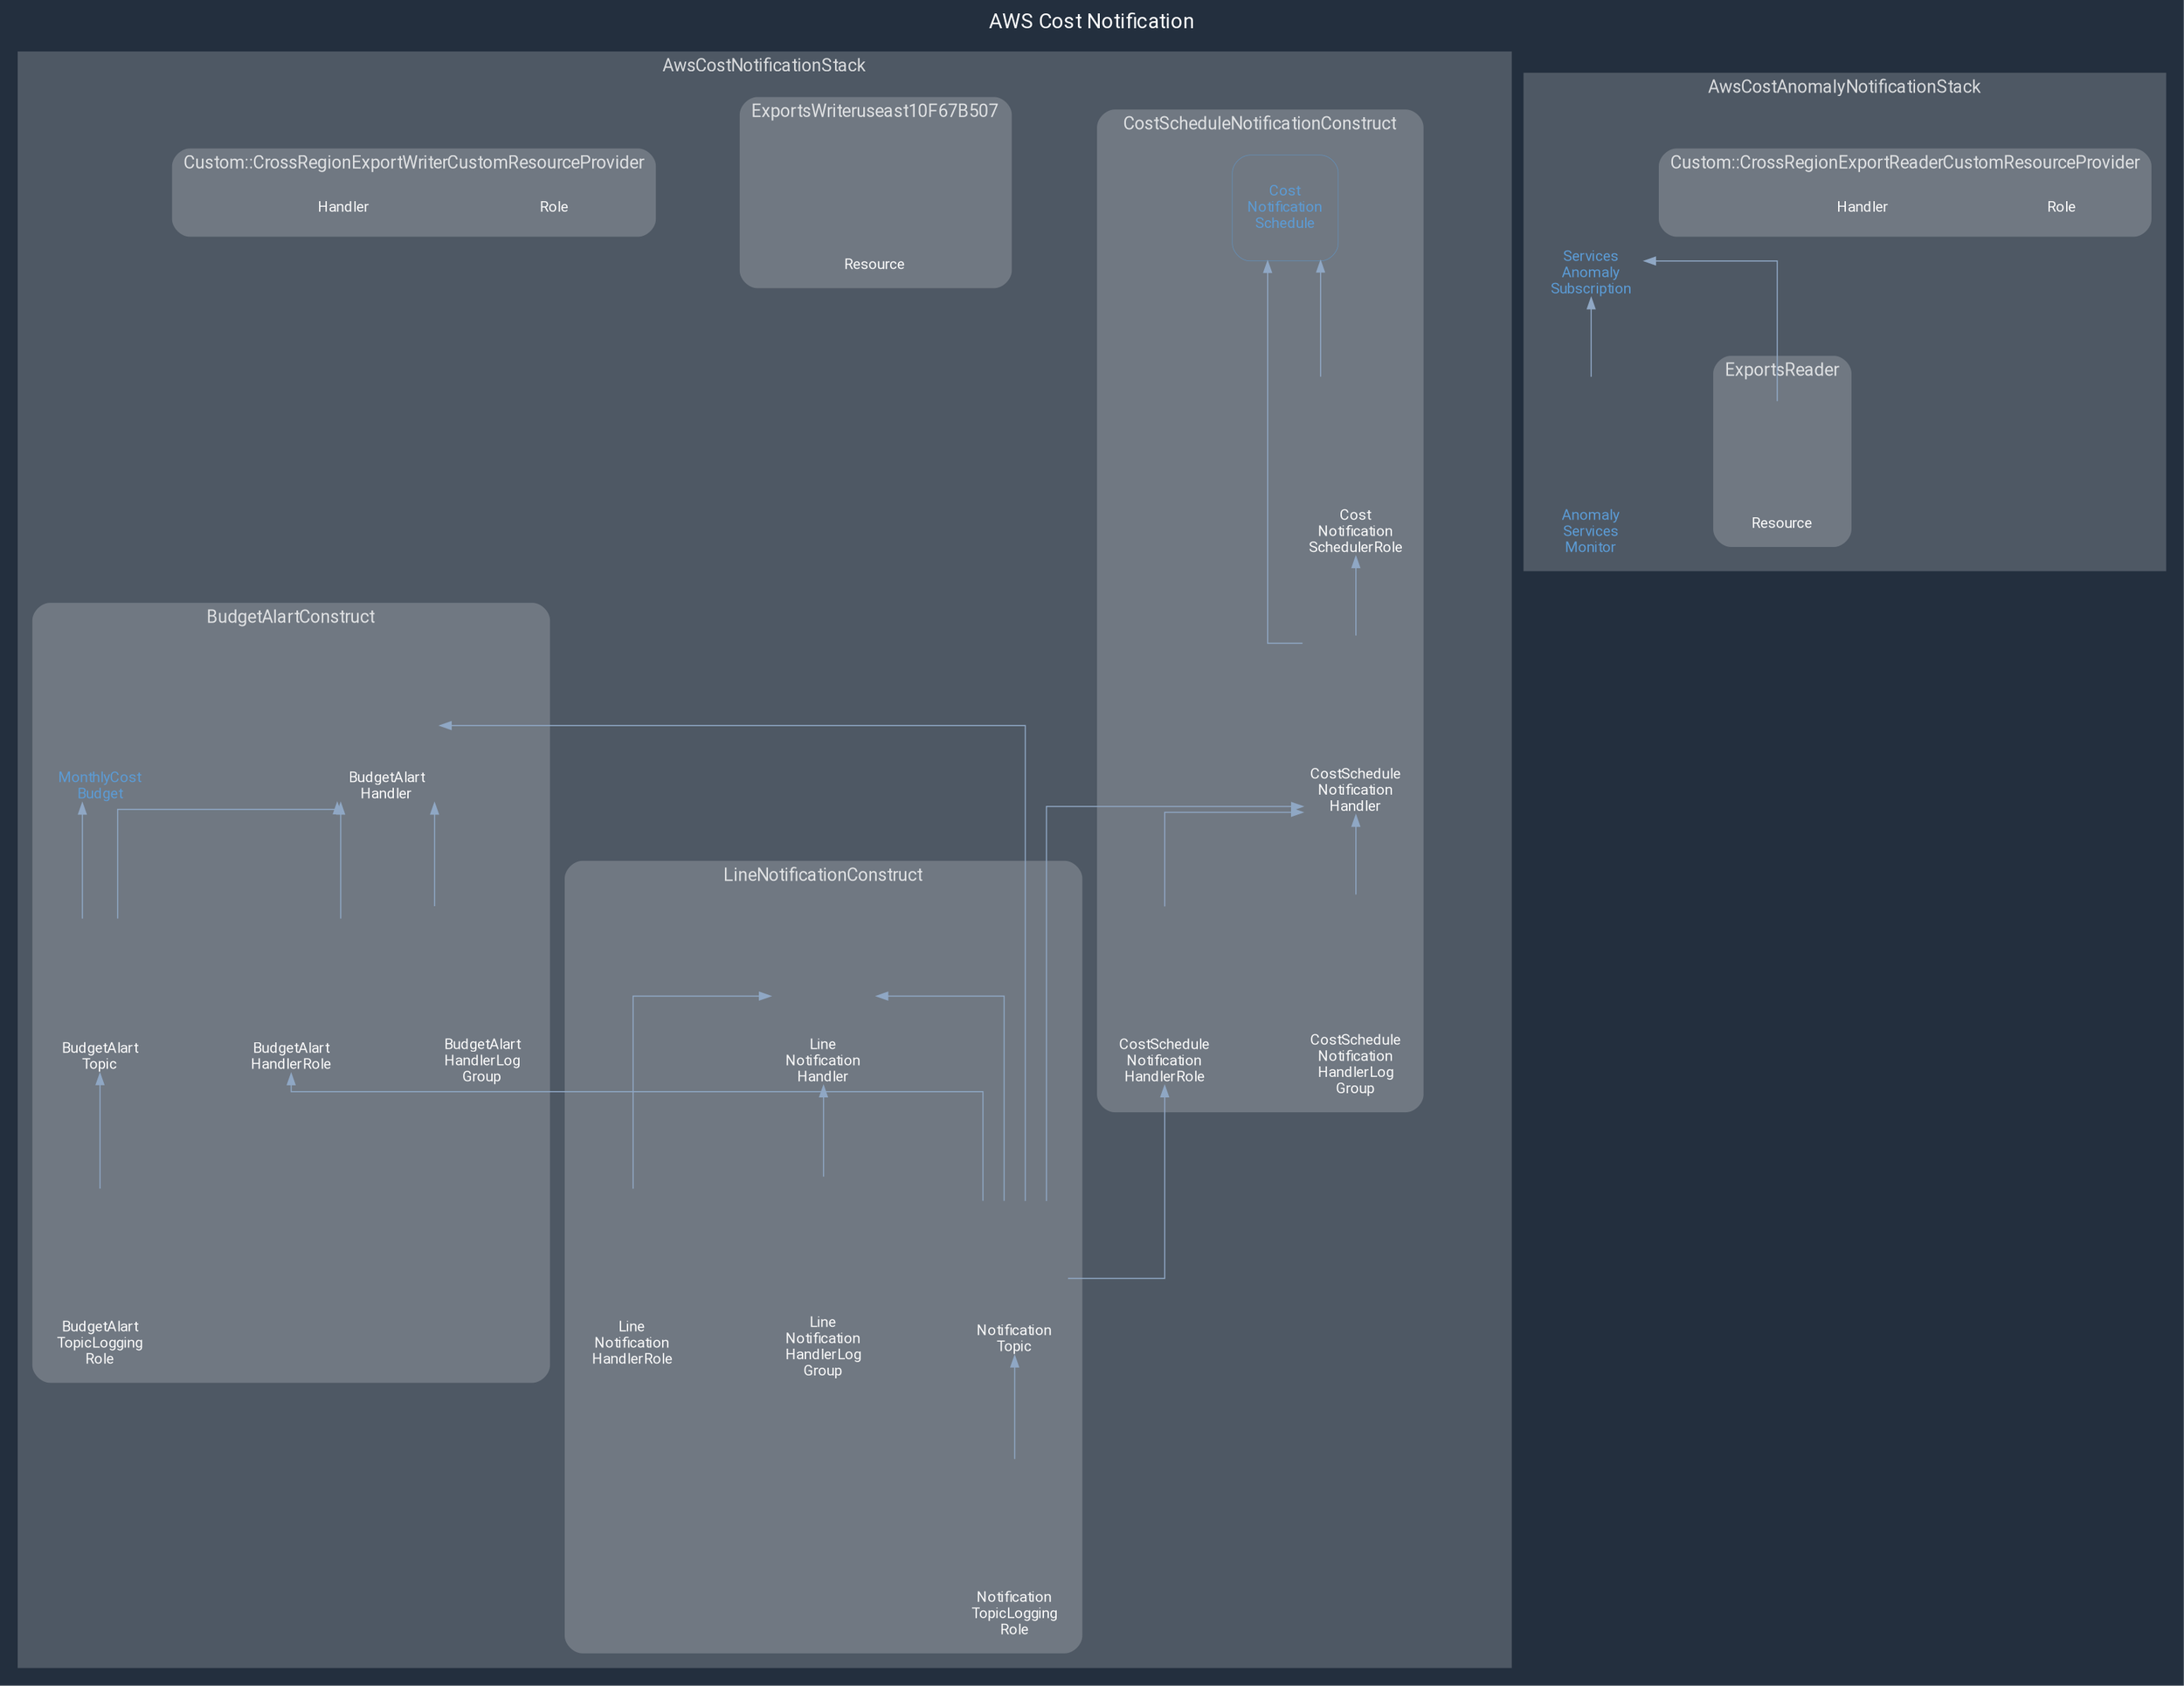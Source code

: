 digraph "ROOT" {
  label = "AWS Cost Notification";
  imagepath = "/home/sasa/repos/aws-cost-notification/node_modules/@aws/pdk/assets/aws-arch";
  fontname = "Roboto Condensed";
  class = "font_regular";
  center = true;
  compound = true;
  concentrate = true;
  dpi = 300;
  fontcolor = "#FFFFFF";
  fontnames = "ps";
  fontsize = 14;
  forcelabels = true;
  labelloc = "tc";
  nodesep = 0.8;
  pad = "%2,%1";
  rankdir = "TB";
  ranksep = 0.75;
  ratio = "compress";
  remincross = true;
  size = "%1024,%1024!";
  splines = "ortho";
  stylesheet = "https://fonts.googleapis.com/css2?family=Roboto+Condensed:wght@300;400;700&display=swap";
  bgcolor = "#232F3E";
  edge [
    fontname = "Roboto Condensed";
    class = "font_light_italic";
    dir = "both";
    color = "#FAFAFA33";
    penwidth = 0.75;
    arrowhead = "none";
    arrowtail = "normal";
    arrowsize = 0.5;
    fontsize = 9;
    style = "solid";
    fontcolor = "#FAFAFA33";
  ];
  node [
    fontname = "Roboto Condensed";
    class = "font_regular";
    shape = "box";
    style = "solid";
    fixedsize = false;
    width = 0.25;
    height = 0.25;
    labelloc = "c";
    imagescale = true;
    fontsize = 10;
    penwidth = 0;
    fontcolor = "#FAFAFA";
  ];
  subgraph "cluster_stack_AwsCostNotificationStack" {
    fontname = "Roboto Condensed";
    class = "font_light";
    labelloc = "tc";
    fontsize = 12;
    style = "solid,bold,filled";
    label = "AwsCostNotificationStack";
    fillcolor = "#FAFAFA33";
    margin = 10;
    color = "#FAFAFACC";
    bgcolor = "#FAFAFA33";
    pencolor = "transparent";
    fontcolor = "#FAFAFACC";
    subgraph "cluster_AwsCostNotificationStackLineNotificationConstruct3C96096C" {
      fontname = "Roboto Condensed";
      class = "font_light";
      labelloc = "tc";
      fontsize = 12;
      style = "rounded,dashed";
      label = "LineNotificationConstruct";
      "node_AwsCostNotificationStackLineNotificationConstructNotificationTopicLoggingRoleA5A8A9E3" [
        label = "Notification\nTopicLogging\nRole";
        comment = "nodeType:RESOURCE(AWS::IAM::Role)";
        shape = "box";
        style = "solid,rounded";
        fixedsize = true;
        width = 1;
        height = 1.69;
        labelloc = "b";
        imagescale = true;
        imagepos = "tc";
        fillcolor = "transparent";
        image = "security_identity_compliance/iam/role.dark.svg";
        color = "#FAFAFA";
        fontcolor = "#FAFAFA";
      ];
      "node_AwsCostNotificationStackLineNotificationConstructNotificationTopic2A97F79E" [
        label = "Notification\nTopic";
        comment = "nodeType:RESOURCE(AWS::SNS::Topic)";
        shape = "box";
        style = "solid,rounded";
        fixedsize = true;
        width = 1;
        height = 1.46;
        labelloc = "b";
        imagescale = true;
        imagepos = "tc";
        fillcolor = "transparent";
        image = "application_integration/sns/topic.dark.svg";
        color = "#FAFAFA";
        fontcolor = "#FAFAFA";
      ];
      "node_AwsCostNotificationStackLineNotificationConstructLineNotificationHandlerRoleAD25A6AE" [
        label = "Line\nNotification\nHandlerRole";
        comment = "nodeType:RESOURCE(AWS::IAM::Role)";
        shape = "box";
        style = "solid,rounded";
        fixedsize = true;
        width = 1;
        height = 1.69;
        labelloc = "b";
        imagescale = true;
        imagepos = "tc";
        fillcolor = "transparent";
        image = "security_identity_compliance/iam/role.dark.svg";
        color = "#FAFAFA";
        fontcolor = "#FAFAFA";
      ];
      "node_AwsCostNotificationStackLineNotificationConstructLineNotificationHandlerLogGroup767C495A" [
        label = "Line\nNotification\nHandlerLog\nGroup";
        comment = "nodeType:RESOURCE(AWS::Logs::LogGroup)";
        shape = "box";
        style = "solid,rounded";
        fixedsize = true;
        width = 1;
        height = 1.92;
        labelloc = "b";
        imagescale = true;
        imagepos = "tc";
        fillcolor = "transparent";
        image = "management_governance/cloudwatch/service_icon.svg";
        color = "#FAFAFA";
        fontcolor = "#FAFAFA";
      ];
      "node_AwsCostNotificationStackLineNotificationConstructLineNotificationHandlerE599793F" [
        label = "Line\nNotification\nHandler";
        comment = "nodeType:RESOURCE(AWS::Lambda::Function)";
        shape = "box";
        style = "solid,rounded";
        fixedsize = true;
        width = 1;
        height = 1.69;
        labelloc = "b";
        imagescale = true;
        imagepos = "tc";
        fillcolor = "transparent";
        image = "compute/lambda/lambda_function.dark.svg";
        color = "#FAFAFA";
        fontcolor = "#FAFAFA";
      ];
    }
    subgraph "cluster_AwsCostNotificationStackCostScheduleNotificationConstruct5824E4FE" {
      fontname = "Roboto Condensed";
      class = "font_light";
      labelloc = "tc";
      fontsize = 12;
      style = "rounded,dashed";
      label = "CostScheduleNotificationConstruct";
      "node_AwsCostNotificationStackCostScheduleNotificationConstructCostScheduleNotificationHandlerRole28779A61" [
        label = "CostSchedule\nNotification\nHandlerRole";
        comment = "nodeType:RESOURCE(AWS::IAM::Role)";
        shape = "box";
        style = "solid,rounded";
        fixedsize = true;
        width = 1;
        height = 1.69;
        labelloc = "b";
        imagescale = true;
        imagepos = "tc";
        fillcolor = "transparent";
        image = "security_identity_compliance/iam/role.dark.svg";
        color = "#FAFAFA";
        fontcolor = "#FAFAFA";
      ];
      "node_AwsCostNotificationStackCostScheduleNotificationConstructCostScheduleNotificationHandlerLogGroupCB4D2DAC" [
        label = "CostSchedule\nNotification\nHandlerLog\nGroup";
        comment = "nodeType:RESOURCE(AWS::Logs::LogGroup)";
        shape = "box";
        style = "solid,rounded";
        fixedsize = true;
        width = 1;
        height = 1.92;
        labelloc = "b";
        imagescale = true;
        imagepos = "tc";
        fillcolor = "transparent";
        image = "management_governance/cloudwatch/service_icon.svg";
        color = "#FAFAFA";
        fontcolor = "#FAFAFA";
      ];
      "node_AwsCostNotificationStackCostScheduleNotificationConstructCostScheduleNotificationHandler2E80FDC6" [
        label = "CostSchedule\nNotification\nHandler";
        comment = "nodeType:RESOURCE(AWS::Lambda::Function)";
        shape = "box";
        style = "solid,rounded";
        fixedsize = true;
        width = 1;
        height = 1.69;
        labelloc = "b";
        imagescale = true;
        imagepos = "tc";
        fillcolor = "transparent";
        image = "compute/lambda/lambda_function.dark.svg";
        color = "#FAFAFA";
        fontcolor = "#FAFAFA";
      ];
      "node_AwsCostNotificationStackCostScheduleNotificationConstructCostNotificationSchedulerRole71CE7E17" [
        label = "Cost\nNotification\nSchedulerRole";
        comment = "nodeType:RESOURCE(AWS::IAM::Role)";
        shape = "box";
        style = "solid,rounded";
        fixedsize = true;
        width = 1;
        height = 1.69;
        labelloc = "b";
        imagescale = true;
        imagepos = "tc";
        fillcolor = "transparent";
        image = "security_identity_compliance/iam/role.dark.svg";
        color = "#FAFAFA";
        fontcolor = "#FAFAFA";
      ];
      "node_AwsCostNotificationStackCostScheduleNotificationConstructCostNotificationScheduleDE81EC7C" [
        label = "Cost\nNotification\nSchedule";
        comment = "nodeType:CFN_RESOURCE(AWS::Scheduler::Schedule)";
        width = 1;
        height = 1;
        fixedsize = true;
        imagescale = true;
        style = "solid,rounded";
        color = "#5B9BD5";
        fontcolor = "#5B9BD5";
        labelloc = "c";
        penwidth = 0.25;
      ];
    }
    subgraph "cluster_AwsCostNotificationStackBudgetAlartConstruct52BECA83" {
      fontname = "Roboto Condensed";
      class = "font_light";
      labelloc = "tc";
      fontsize = 12;
      style = "rounded,dashed";
      label = "BudgetAlartConstruct";
      "node_AwsCostNotificationStackBudgetAlartConstructBudgetAlartTopicLoggingRoleA0C64335" [
        label = "BudgetAlart\nTopicLogging\nRole";
        comment = "nodeType:RESOURCE(AWS::IAM::Role)";
        shape = "box";
        style = "solid,rounded";
        fixedsize = true;
        width = 1;
        height = 1.69;
        labelloc = "b";
        imagescale = true;
        imagepos = "tc";
        fillcolor = "transparent";
        image = "security_identity_compliance/iam/role.dark.svg";
        color = "#FAFAFA";
        fontcolor = "#FAFAFA";
      ];
      "node_AwsCostNotificationStackBudgetAlartConstructBudgetAlartTopicEA7CEDF1" [
        label = "BudgetAlart\nTopic";
        comment = "nodeType:RESOURCE(AWS::SNS::Topic)";
        shape = "box";
        style = "solid,rounded";
        fixedsize = true;
        width = 1;
        height = 1.46;
        labelloc = "b";
        imagescale = true;
        imagepos = "tc";
        fillcolor = "transparent";
        image = "application_integration/sns/topic.dark.svg";
        color = "#FAFAFA";
        fontcolor = "#FAFAFA";
      ];
      "node_AwsCostNotificationStackBudgetAlartConstructBudgetAlartHandlerRole4F4FB8A4" [
        label = "BudgetAlart\nHandlerRole";
        comment = "nodeType:RESOURCE(AWS::IAM::Role)";
        shape = "box";
        style = "solid,rounded";
        fixedsize = true;
        width = 1;
        height = 1.46;
        labelloc = "b";
        imagescale = true;
        imagepos = "tc";
        fillcolor = "transparent";
        image = "security_identity_compliance/iam/role.dark.svg";
        color = "#FAFAFA";
        fontcolor = "#FAFAFA";
      ];
      "node_AwsCostNotificationStackBudgetAlartConstructBudgetAlartHandlerLogGroup2329B984" [
        label = "BudgetAlart\nHandlerLog\nGroup";
        comment = "nodeType:RESOURCE(AWS::Logs::LogGroup)";
        shape = "box";
        style = "solid,rounded";
        fixedsize = true;
        width = 1;
        height = 1.69;
        labelloc = "b";
        imagescale = true;
        imagepos = "tc";
        fillcolor = "transparent";
        image = "management_governance/cloudwatch/service_icon.svg";
        color = "#FAFAFA";
        fontcolor = "#FAFAFA";
      ];
      "node_AwsCostNotificationStackBudgetAlartConstructBudgetAlartHandlerB8203F26" [
        label = "BudgetAlart\nHandler";
        comment = "nodeType:RESOURCE(AWS::Lambda::Function)";
        shape = "box";
        style = "solid,rounded";
        fixedsize = true;
        width = 1;
        height = 1.46;
        labelloc = "b";
        imagescale = true;
        imagepos = "tc";
        fillcolor = "transparent";
        image = "compute/lambda/lambda_function.dark.svg";
        color = "#FAFAFA";
        fontcolor = "#FAFAFA";
      ];
      "node_AwsCostNotificationStackBudgetAlartConstructMonthlyCostBudgetBEA9CF61" [
        label = "MonthlyCost\nBudget";
        comment = "nodeType:CFN_RESOURCE(AWS::Budgets::Budget)";
        shape = "box";
        style = "solid,rounded";
        fixedsize = true;
        width = 1;
        height = 1.46;
        labelloc = "b";
        imagescale = true;
        imagepos = "tc";
        fillcolor = "transparent";
        image = "cloud_financial_management/budgets/service_icon.svg";
        color = "#5B9BD5";
        fontcolor = "#5B9BD5";
      ];
    }
    subgraph "cluster_AwsCostNotificationStackExportsWriteruseast10F67B5071EC7A56B" {
      fontname = "Roboto Condensed";
      class = "font_light";
      labelloc = "tc";
      fontsize = 12;
      style = "rounded,dashed";
      label = "ExportsWriteruseast10F67B507";
      "node_AwsCostNotificationStackExportsWriteruseast10F67B50758E72D2E" [
        label = "Resource";
        comment = "nodeType:RESOURCE(AWS::CloudFormation::CustomResource)";
        shape = "box";
        style = "solid,rounded";
        fixedsize = true;
        width = 1;
        height = 1.23;
        labelloc = "b";
        imagescale = true;
        imagepos = "tc";
        fillcolor = "transparent";
        image = "management_governance/cloudformation/service_icon.svg";
        color = "#FAFAFA";
        fontcolor = "#FAFAFA";
      ];
    }
    subgraph "cluster_AwsCostNotificationStackCustomCrossRegionExportWriterCustomResourceProviderC091448B" {
      fontname = "Roboto Condensed";
      class = "font_light";
      labelloc = "tc";
      fontsize = 12;
      style = "rounded,dashed";
      label = "Custom::CrossRegionExportWriterCustomResourceProvider";
      "node_AwsCostNotificationStackCustomCrossRegionExportWriterCustomResourceProviderRole910A6ECD" [
        label = "Role";
        comment = "nodeType:DEFAULT";
      ];
      "node_AwsCostNotificationStackCustomCrossRegionExportWriterCustomResourceProviderHandler9DDB6460" [
        label = "Handler";
        comment = "nodeType:DEFAULT";
      ];
    }
  }
  subgraph "cluster_stack_AwsCostAnomalyNotificationStack" {
    fontname = "Roboto Condensed";
    class = "font_light";
    labelloc = "tc";
    fontsize = 12;
    style = "solid,bold,filled";
    label = "AwsCostAnomalyNotificationStack";
    fillcolor = "#FAFAFA33";
    margin = 10;
    color = "#FAFAFACC";
    bgcolor = "#FAFAFA33";
    pencolor = "transparent";
    fontcolor = "#FAFAFACC";
    "node_AwsCostAnomalyNotificationStackAnomalyServicesMonitorB7ABB81E" [
      label = "Anomaly\nServices\nMonitor";
      comment = "nodeType:CFN_RESOURCE(AWS::CE::AnomalyMonitor)";
      shape = "box";
      style = "solid,rounded";
      fixedsize = true;
      width = 1;
      height = 1.69;
      labelloc = "b";
      imagescale = true;
      imagepos = "tc";
      fillcolor = "transparent";
      image = "cloud_financial_management/cost_explorer/service_icon.svg";
      color = "#5B9BD5";
      fontcolor = "#5B9BD5";
    ];
    "node_AwsCostAnomalyNotificationStackServicesAnomalySubscription3DE2000C" [
      label = "Services\nAnomaly\nSubscription";
      comment = "nodeType:CFN_RESOURCE(AWS::CE::AnomalySubscription)";
      shape = "box";
      style = "solid,rounded";
      fixedsize = true;
      width = 1;
      height = 1.69;
      labelloc = "b";
      imagescale = true;
      imagepos = "tc";
      fillcolor = "transparent";
      image = "cloud_financial_management/cost_explorer/service_icon.svg";
      color = "#5B9BD5";
      fontcolor = "#5B9BD5";
    ];
    subgraph "cluster_AwsCostAnomalyNotificationStackExportsReader2C9E177C" {
      fontname = "Roboto Condensed";
      class = "font_light";
      labelloc = "tc";
      fontsize = 12;
      style = "rounded,dashed";
      label = "ExportsReader";
      "node_AwsCostAnomalyNotificationStackExportsReaderC69D869D" [
        label = "Resource";
        comment = "nodeType:RESOURCE(AWS::CloudFormation::CustomResource)";
        shape = "box";
        style = "solid,rounded";
        fixedsize = true;
        width = 1;
        height = 1.23;
        labelloc = "b";
        imagescale = true;
        imagepos = "tc";
        fillcolor = "transparent";
        image = "management_governance/cloudformation/service_icon.svg";
        color = "#FAFAFA";
        fontcolor = "#FAFAFA";
      ];
    }
    subgraph "cluster_AwsCostAnomalyNotificationStackCustomCrossRegionExportReaderCustomResourceProvider8E76D8D9" {
      fontname = "Roboto Condensed";
      class = "font_light";
      labelloc = "tc";
      fontsize = 12;
      style = "rounded,dashed";
      label = "Custom::CrossRegionExportReaderCustomResourceProvider";
      "node_AwsCostAnomalyNotificationStackCustomCrossRegionExportReaderCustomResourceProviderRole91B8A6E1" [
        label = "Role";
        comment = "nodeType:DEFAULT";
      ];
      "node_AwsCostAnomalyNotificationStackCustomCrossRegionExportReaderCustomResourceProviderHandlerF51DACFA" [
        label = "Handler";
        comment = "nodeType:DEFAULT";
      ];
    }
  }
  "node_AwsCostNotificationStackLineNotificationConstructNotificationTopic2A97F79E" -> "node_AwsCostNotificationStackLineNotificationConstructNotificationTopicLoggingRoleA5A8A9E3" [
    id = "ATT:19lHUy";
    penwidth = 0.75;
    arrowhead = "none";
    arrowtail = "normal";
    arrowsize = 0.75;
    style = "solid";
    color = "#8FA7C4";
    fontcolor = "#8FA7C4";
  ];
  "node_AwsCostNotificationStackLineNotificationConstructLineNotificationHandlerE599793F" -> "node_AwsCostNotificationStackLineNotificationConstructLineNotificationHandlerLogGroup767C495A" [
    id = "REF:1EyiCu";
    penwidth = 0.75;
    arrowhead = "none";
    arrowtail = "normal";
    arrowsize = 0.75;
    style = "solid";
    color = "#8FA7C4";
    fontcolor = "#8FA7C4";
  ];
  "node_AwsCostNotificationStackLineNotificationConstructLineNotificationHandlerE599793F" -> "node_AwsCostNotificationStackLineNotificationConstructLineNotificationHandlerRoleAD25A6AE" [
    id = "ATT:ZDliQW";
    penwidth = 0.75;
    arrowhead = "none";
    arrowtail = "normal";
    arrowsize = 0.75;
    style = "solid";
    color = "#8FA7C4";
    fontcolor = "#8FA7C4";
  ];
  "node_AwsCostNotificationStackLineNotificationConstructLineNotificationHandlerE599793F" -> "node_AwsCostNotificationStackLineNotificationConstructNotificationTopic2A97F79E" [
    id = "REF:y6tz0";
    penwidth = 0.75;
    arrowhead = "none";
    arrowtail = "normal";
    arrowsize = 0.75;
    style = "solid";
    color = "#8FA7C4";
    fontcolor = "#8FA7C4";
  ];
  "node_AwsCostNotificationStackCostScheduleNotificationConstructCostScheduleNotificationHandlerRole28779A61" -> "node_AwsCostNotificationStackLineNotificationConstructNotificationTopic2A97F79E" [
    id = "REF:gImtv";
    penwidth = 0.75;
    arrowhead = "none";
    arrowtail = "normal";
    arrowsize = 0.75;
    style = "solid";
    color = "#8FA7C4";
    fontcolor = "#8FA7C4";
  ];
  "node_AwsCostNotificationStackCostScheduleNotificationConstructCostScheduleNotificationHandler2E80FDC6" -> "node_AwsCostNotificationStackCostScheduleNotificationConstructCostScheduleNotificationHandlerLogGroupCB4D2DAC" [
    id = "REF:9fORG";
    penwidth = 0.75;
    arrowhead = "none";
    arrowtail = "normal";
    arrowsize = 0.75;
    style = "solid";
    color = "#8FA7C4";
    fontcolor = "#8FA7C4";
  ];
  "node_AwsCostNotificationStackCostScheduleNotificationConstructCostScheduleNotificationHandler2E80FDC6" -> "node_AwsCostNotificationStackCostScheduleNotificationConstructCostScheduleNotificationHandlerRole28779A61" [
    id = "ATT:WGS5X";
    penwidth = 0.75;
    arrowhead = "none";
    arrowtail = "normal";
    arrowsize = 0.75;
    style = "solid";
    color = "#8FA7C4";
    fontcolor = "#8FA7C4";
  ];
  "node_AwsCostNotificationStackCostScheduleNotificationConstructCostScheduleNotificationHandler2E80FDC6" -> "node_AwsCostNotificationStackLineNotificationConstructNotificationTopic2A97F79E" [
    id = "REF:Zj6yF1";
    penwidth = 0.75;
    arrowhead = "none";
    arrowtail = "normal";
    arrowsize = 0.75;
    style = "solid";
    color = "#8FA7C4";
    fontcolor = "#8FA7C4";
  ];
  "node_AwsCostNotificationStackCostScheduleNotificationConstructCostNotificationSchedulerRole71CE7E17" -> "node_AwsCostNotificationStackCostScheduleNotificationConstructCostScheduleNotificationHandler2E80FDC6" [
    id = "ATT:ZLtOnf";
    penwidth = 0.75;
    arrowhead = "none";
    arrowtail = "normal";
    arrowsize = 0.75;
    style = "solid";
    color = "#8FA7C4";
    fontcolor = "#8FA7C4";
  ];
  "node_AwsCostNotificationStackCostScheduleNotificationConstructCostNotificationScheduleDE81EC7C" -> "node_AwsCostNotificationStackCostScheduleNotificationConstructCostScheduleNotificationHandler2E80FDC6" [
    id = "ATT:1HUmPA";
    penwidth = 0.75;
    arrowhead = "none";
    arrowtail = "normal";
    arrowsize = 0.75;
    style = "solid";
    color = "#8FA7C4";
    fontcolor = "#8FA7C4";
  ];
  "node_AwsCostNotificationStackCostScheduleNotificationConstructCostNotificationScheduleDE81EC7C" -> "node_AwsCostNotificationStackCostScheduleNotificationConstructCostNotificationSchedulerRole71CE7E17" [
    id = "ATT:ng1Q7";
    penwidth = 0.75;
    arrowhead = "none";
    arrowtail = "normal";
    arrowsize = 0.75;
    style = "solid";
    color = "#8FA7C4";
    fontcolor = "#8FA7C4";
  ];
  "node_AwsCostNotificationStackBudgetAlartConstructBudgetAlartTopicEA7CEDF1" -> "node_AwsCostNotificationStackBudgetAlartConstructBudgetAlartTopicLoggingRoleA0C64335" [
    id = "ATT:ZaVeYL";
    penwidth = 0.75;
    arrowhead = "none";
    arrowtail = "normal";
    arrowsize = 0.75;
    style = "solid";
    color = "#8FA7C4";
    fontcolor = "#8FA7C4";
  ];
  "node_AwsCostNotificationStackBudgetAlartConstructBudgetAlartHandlerRole4F4FB8A4" -> "node_AwsCostNotificationStackLineNotificationConstructNotificationTopic2A97F79E" [
    id = "REF:Z1Oqw6C";
    penwidth = 0.75;
    arrowhead = "none";
    arrowtail = "normal";
    arrowsize = 0.75;
    style = "solid";
    color = "#8FA7C4";
    fontcolor = "#8FA7C4";
  ];
  "node_AwsCostNotificationStackBudgetAlartConstructBudgetAlartHandlerB8203F26" -> "node_AwsCostNotificationStackBudgetAlartConstructBudgetAlartHandlerLogGroup2329B984" [
    id = "REF:gpvem";
    penwidth = 0.75;
    arrowhead = "none";
    arrowtail = "normal";
    arrowsize = 0.75;
    style = "solid";
    color = "#8FA7C4";
    fontcolor = "#8FA7C4";
  ];
  "node_AwsCostNotificationStackBudgetAlartConstructBudgetAlartHandlerB8203F26" -> "node_AwsCostNotificationStackBudgetAlartConstructBudgetAlartHandlerRole4F4FB8A4" [
    id = "ATT:1uFQbJ";
    penwidth = 0.75;
    arrowhead = "none";
    arrowtail = "normal";
    arrowsize = 0.75;
    style = "solid";
    color = "#8FA7C4";
    fontcolor = "#8FA7C4";
  ];
  "node_AwsCostNotificationStackBudgetAlartConstructBudgetAlartHandlerB8203F26" -> "node_AwsCostNotificationStackBudgetAlartConstructBudgetAlartTopicEA7CEDF1" [
    id = "REF:cNB8J";
    penwidth = 0.75;
    arrowhead = "none";
    arrowtail = "normal";
    arrowsize = 0.75;
    style = "solid";
    color = "#8FA7C4";
    fontcolor = "#8FA7C4";
  ];
  "node_AwsCostNotificationStackBudgetAlartConstructBudgetAlartHandlerB8203F26" -> "node_AwsCostNotificationStackLineNotificationConstructNotificationTopic2A97F79E" [
    id = "REF:2wWibX";
    penwidth = 0.75;
    arrowhead = "none";
    arrowtail = "normal";
    arrowsize = 0.75;
    style = "solid";
    color = "#8FA7C4";
    fontcolor = "#8FA7C4";
  ];
  "node_AwsCostNotificationStackBudgetAlartConstructMonthlyCostBudgetBEA9CF61" -> "node_AwsCostNotificationStackBudgetAlartConstructBudgetAlartTopicEA7CEDF1" [
    id = "REF:ZUpkKh";
    penwidth = 0.75;
    arrowhead = "none";
    arrowtail = "normal";
    arrowsize = 0.75;
    style = "solid";
    color = "#8FA7C4";
    fontcolor = "#8FA7C4";
  ];
  "node_AwsCostAnomalyNotificationStackServicesAnomalySubscription3DE2000C" -> "node_AwsCostAnomalyNotificationStackAnomalyServicesMonitorB7ABB81E" [
    id = "REF:TH8zB";
    penwidth = 0.75;
    arrowhead = "none";
    arrowtail = "normal";
    arrowsize = 0.75;
    style = "solid";
    color = "#8FA7C4";
    fontcolor = "#8FA7C4";
  ];
  "node_AwsCostAnomalyNotificationStackServicesAnomalySubscription3DE2000C" -> "node_AwsCostAnomalyNotificationStackExportsReaderC69D869D" [
    id = "ATT:Z3qBSN";
    penwidth = 0.75;
    arrowhead = "none";
    arrowtail = "normal";
    arrowsize = 0.75;
    style = "solid";
    color = "#8FA7C4";
    fontcolor = "#8FA7C4";
  ];
}